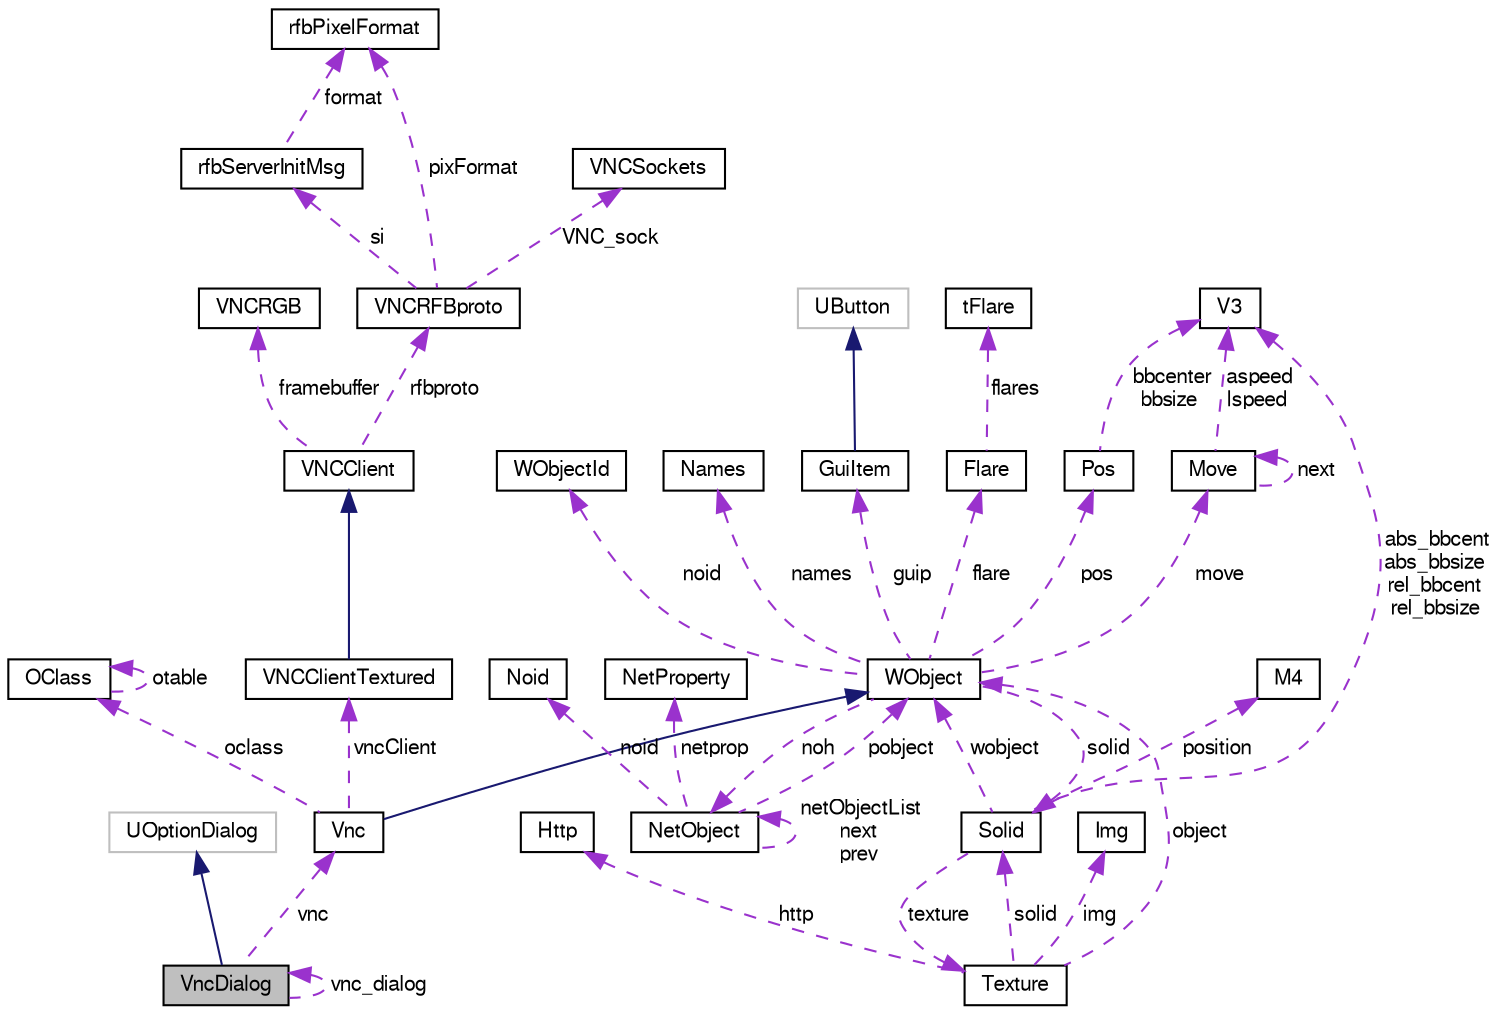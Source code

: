 digraph "VncDialog"
{
 // LATEX_PDF_SIZE
  bgcolor="transparent";
  edge [fontname="FreeSans",fontsize="10",labelfontname="FreeSans",labelfontsize="10"];
  node [fontname="FreeSans",fontsize="10",shape=record];
  Node1 [label="VncDialog",height=0.2,width=0.4,color="black", fillcolor="grey75", style="filled", fontcolor="black",tooltip="VncDialog class."];
  Node2 -> Node1 [dir="back",color="midnightblue",fontsize="10",style="solid",fontname="FreeSans"];
  Node2 [label="UOptionDialog",height=0.2,width=0.4,color="grey75",tooltip=" "];
  Node3 -> Node1 [dir="back",color="darkorchid3",fontsize="10",style="dashed",label=" vnc" ,fontname="FreeSans"];
  Node3 [label="Vnc",height=0.2,width=0.4,color="black",URL="$a02040.html",tooltip="Vnc class."];
  Node4 -> Node3 [dir="back",color="midnightblue",fontsize="10",style="solid",fontname="FreeSans"];
  Node4 [label="WObject",height=0.2,width=0.4,color="black",URL="$a02108.html",tooltip="WObject Class."];
  Node5 -> Node4 [dir="back",color="darkorchid3",fontsize="10",style="dashed",label=" move" ,fontname="FreeSans"];
  Node5 [label="Move",height=0.2,width=0.4,color="black",URL="$a02104.html",tooltip="Move struct."];
  Node5 -> Node5 [dir="back",color="darkorchid3",fontsize="10",style="dashed",label=" next" ,fontname="FreeSans"];
  Node6 -> Node5 [dir="back",color="darkorchid3",fontsize="10",style="dashed",label=" aspeed\nlspeed" ,fontname="FreeSans"];
  Node6 [label="V3",height=0.2,width=0.4,color="black",URL="$a01436.html",tooltip=" "];
  Node7 -> Node4 [dir="back",color="darkorchid3",fontsize="10",style="dashed",label=" names" ,fontname="FreeSans"];
  Node7 [label="Names",height=0.2,width=0.4,color="black",URL="$a02096.html",tooltip="Names struct."];
  Node8 -> Node4 [dir="back",color="darkorchid3",fontsize="10",style="dashed",label=" noid" ,fontname="FreeSans"];
  Node8 [label="WObjectId",height=0.2,width=0.4,color="black",URL="$a02092.html",tooltip="WObjectId Class."];
  Node9 -> Node4 [dir="back",color="darkorchid3",fontsize="10",style="dashed",label=" noh" ,fontname="FreeSans"];
  Node9 [label="NetObject",height=0.2,width=0.4,color="black",URL="$a02116.html",tooltip="NetObject class."];
  Node9 -> Node9 [dir="back",color="darkorchid3",fontsize="10",style="dashed",label=" netObjectList\nnext\nprev" ,fontname="FreeSans"];
  Node10 -> Node9 [dir="back",color="darkorchid3",fontsize="10",style="dashed",label=" netprop" ,fontname="FreeSans"];
  Node10 [label="NetProperty",height=0.2,width=0.4,color="black",URL="$a02120.html",tooltip="NetProperty class."];
  Node11 -> Node9 [dir="back",color="darkorchid3",fontsize="10",style="dashed",label=" noid" ,fontname="FreeSans"];
  Node11 [label="Noid",height=0.2,width=0.4,color="black",URL="$a02124.html",tooltip="Noid class."];
  Node4 -> Node9 [dir="back",color="darkorchid3",fontsize="10",style="dashed",label=" pobject" ,fontname="FreeSans"];
  Node12 -> Node4 [dir="back",color="darkorchid3",fontsize="10",style="dashed",label=" solid" ,fontname="FreeSans"];
  Node12 [label="Solid",height=0.2,width=0.4,color="black",URL="$a02252.html",tooltip="Solid class."];
  Node13 -> Node12 [dir="back",color="darkorchid3",fontsize="10",style="dashed",label=" texture" ,fontname="FreeSans"];
  Node13 [label="Texture",height=0.2,width=0.4,color="black",URL="$a02332.html",tooltip="Texture class describes a texture entry in the memory cache."];
  Node14 -> Node13 [dir="back",color="darkorchid3",fontsize="10",style="dashed",label=" http" ,fontname="FreeSans"];
  Node14 [label="Http",height=0.2,width=0.4,color="black",URL="$a01424.html",tooltip="Http Class I/O methods."];
  Node12 -> Node13 [dir="back",color="darkorchid3",fontsize="10",style="dashed",label=" solid" ,fontname="FreeSans"];
  Node4 -> Node13 [dir="back",color="darkorchid3",fontsize="10",style="dashed",label=" object" ,fontname="FreeSans"];
  Node15 -> Node13 [dir="back",color="darkorchid3",fontsize="10",style="dashed",label=" img" ,fontname="FreeSans"];
  Node15 [label="Img",height=0.2,width=0.4,color="black",URL="$a02316.html",tooltip="Img class."];
  Node16 -> Node12 [dir="back",color="darkorchid3",fontsize="10",style="dashed",label=" position" ,fontname="FreeSans"];
  Node16 [label="M4",height=0.2,width=0.4,color="black",URL="$a01428.html",tooltip=" "];
  Node6 -> Node12 [dir="back",color="darkorchid3",fontsize="10",style="dashed",label=" abs_bbcent\nabs_bbsize\nrel_bbcent\nrel_bbsize" ,fontname="FreeSans"];
  Node4 -> Node12 [dir="back",color="darkorchid3",fontsize="10",style="dashed",label=" wobject" ,fontname="FreeSans"];
  Node17 -> Node4 [dir="back",color="darkorchid3",fontsize="10",style="dashed",label=" guip" ,fontname="FreeSans"];
  Node17 [label="GuiItem",height=0.2,width=0.4,color="black",URL="$a01572.html",tooltip="GuiItem Class."];
  Node18 -> Node17 [dir="back",color="midnightblue",fontsize="10",style="solid",fontname="FreeSans"];
  Node18 [label="UButton",height=0.2,width=0.4,color="grey75",tooltip=" "];
  Node19 -> Node4 [dir="back",color="darkorchid3",fontsize="10",style="dashed",label=" flare" ,fontname="FreeSans"];
  Node19 [label="Flare",height=0.2,width=0.4,color="black",URL="$a02224.html",tooltip="Flare class."];
  Node20 -> Node19 [dir="back",color="darkorchid3",fontsize="10",style="dashed",label=" flares" ,fontname="FreeSans"];
  Node20 [label="tFlare",height=0.2,width=0.4,color="black",URL="$a02220.html",tooltip=" "];
  Node21 -> Node4 [dir="back",color="darkorchid3",fontsize="10",style="dashed",label=" pos" ,fontname="FreeSans"];
  Node21 [label="Pos",height=0.2,width=0.4,color="black",URL="$a02100.html",tooltip="Pos struct."];
  Node6 -> Node21 [dir="back",color="darkorchid3",fontsize="10",style="dashed",label=" bbcenter\nbbsize" ,fontname="FreeSans"];
  Node22 -> Node3 [dir="back",color="darkorchid3",fontsize="10",style="dashed",label=" vncClient" ,fontname="FreeSans"];
  Node22 [label="VNCClientTextured",height=0.2,width=0.4,color="black",URL="$a02792.html",tooltip="class VNCClientTextured inherits everything from VNCClient the framebuffer allocated is bigger than t..."];
  Node23 -> Node22 [dir="back",color="midnightblue",fontsize="10",style="solid",fontname="FreeSans"];
  Node23 [label="VNCClient",height=0.2,width=0.4,color="black",URL="$a02788.html",tooltip="class VNCClient object will be used in VReng:"];
  Node24 -> Node23 [dir="back",color="darkorchid3",fontsize="10",style="dashed",label=" framebuffer" ,fontname="FreeSans"];
  Node24 [label="VNCRGB",height=0.2,width=0.4,color="black",URL="$a02784.html",tooltip="class VNCRGB this is what our framebuffer is made of 24 bits per pixel 8bits for Red,..."];
  Node25 -> Node23 [dir="back",color="darkorchid3",fontsize="10",style="dashed",label=" rfbproto" ,fontname="FreeSans"];
  Node25 [label="VNCRFBproto",height=0.2,width=0.4,color="black",URL="$a02880.html",tooltip=" "];
  Node26 -> Node25 [dir="back",color="darkorchid3",fontsize="10",style="dashed",label=" si" ,fontname="FreeSans"];
  Node26 [label="rfbServerInitMsg",height=0.2,width=0.4,color="black",URL="$a02808.html",tooltip=" "];
  Node27 -> Node26 [dir="back",color="darkorchid3",fontsize="10",style="dashed",label=" format" ,fontname="FreeSans"];
  Node27 [label="rfbPixelFormat",height=0.2,width=0.4,color="black",URL="$a02800.html",tooltip=" "];
  Node28 -> Node25 [dir="back",color="darkorchid3",fontsize="10",style="dashed",label=" VNC_sock" ,fontname="FreeSans"];
  Node28 [label="VNCSockets",height=0.2,width=0.4,color="black",URL="$a02884.html",tooltip="VNCSocket class."];
  Node27 -> Node25 [dir="back",color="darkorchid3",fontsize="10",style="dashed",label=" pixFormat" ,fontname="FreeSans"];
  Node29 -> Node3 [dir="back",color="darkorchid3",fontsize="10",style="dashed",label=" oclass" ,fontname="FreeSans"];
  Node29 [label="OClass",height=0.2,width=0.4,color="black",URL="$a01892.html",tooltip="OClass Class."];
  Node29 -> Node29 [dir="back",color="darkorchid3",fontsize="10",style="dashed",label=" otable" ,fontname="FreeSans"];
  Node1 -> Node1 [dir="back",color="darkorchid3",fontsize="10",style="dashed",label=" vnc_dialog" ,fontname="FreeSans"];
}
